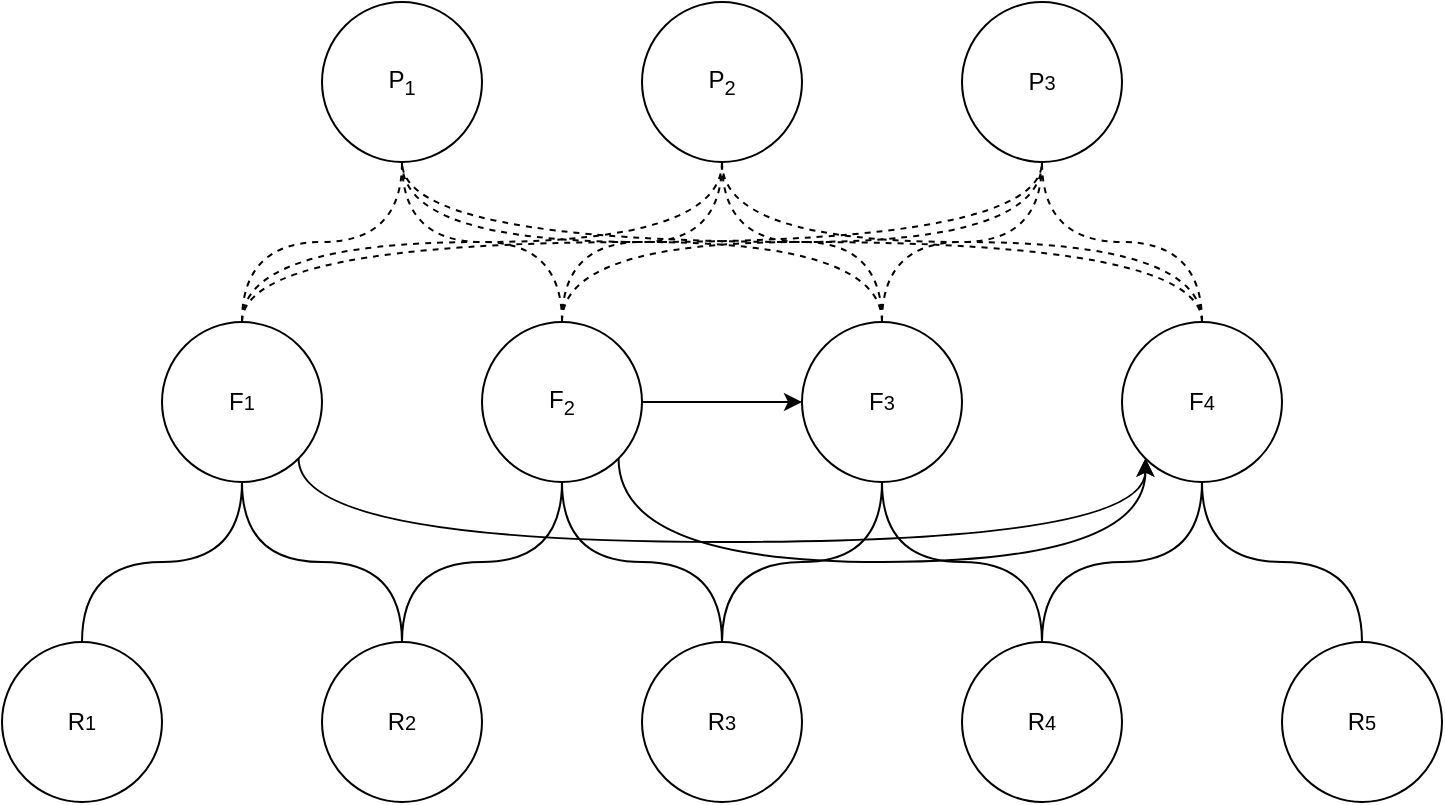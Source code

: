 <mxfile version="24.7.8">
  <diagram name="Страница — 1" id="dNB7IW68-rinD226dug3">
    <mxGraphModel dx="876" dy="522" grid="1" gridSize="10" guides="1" tooltips="1" connect="1" arrows="1" fold="1" page="1" pageScale="1" pageWidth="827" pageHeight="1169" math="0" shadow="0">
      <root>
        <mxCell id="0" />
        <mxCell id="1" parent="0" />
        <mxCell id="tZ8058wf7Hj-AA14sAlN-2" value="P&lt;sub&gt;1&lt;/sub&gt;" style="ellipse;whiteSpace=wrap;html=1;aspect=fixed;" parent="1" vertex="1">
          <mxGeometry x="200" y="160" width="80" height="80" as="geometry" />
        </mxCell>
        <mxCell id="tZ8058wf7Hj-AA14sAlN-3" value="P&lt;sub&gt;2&lt;/sub&gt;" style="ellipse;whiteSpace=wrap;html=1;aspect=fixed;" parent="1" vertex="1">
          <mxGeometry x="360" y="160" width="80" height="80" as="geometry" />
        </mxCell>
        <mxCell id="tZ8058wf7Hj-AA14sAlN-4" value="P&lt;span style=&quot;font-size: 10px;&quot;&gt;3&lt;/span&gt;" style="ellipse;whiteSpace=wrap;html=1;aspect=fixed;" parent="1" vertex="1">
          <mxGeometry x="520" y="160" width="80" height="80" as="geometry" />
        </mxCell>
        <mxCell id="tZ8058wf7Hj-AA14sAlN-23" style="edgeStyle=orthogonalEdgeStyle;curved=1;rounded=0;orthogonalLoop=1;jettySize=auto;html=1;exitX=1;exitY=0.5;exitDx=0;exitDy=0;entryX=0;entryY=0.5;entryDx=0;entryDy=0;" parent="1" source="tZ8058wf7Hj-AA14sAlN-5" target="tZ8058wf7Hj-AA14sAlN-7" edge="1">
          <mxGeometry relative="1" as="geometry" />
        </mxCell>
        <mxCell id="tZ8058wf7Hj-AA14sAlN-26" style="edgeStyle=orthogonalEdgeStyle;curved=1;rounded=0;orthogonalLoop=1;jettySize=auto;html=1;exitX=1;exitY=1;exitDx=0;exitDy=0;entryX=0;entryY=1;entryDx=0;entryDy=0;elbow=vertical;" parent="1" source="tZ8058wf7Hj-AA14sAlN-5" target="tZ8058wf7Hj-AA14sAlN-8" edge="1">
          <mxGeometry relative="1" as="geometry">
            <Array as="points">
              <mxPoint x="348" y="440" />
              <mxPoint x="612" y="440" />
            </Array>
          </mxGeometry>
        </mxCell>
        <mxCell id="tZ8058wf7Hj-AA14sAlN-30" style="edgeStyle=orthogonalEdgeStyle;curved=1;rounded=0;orthogonalLoop=1;jettySize=auto;html=1;exitX=0.5;exitY=0;exitDx=0;exitDy=0;entryX=0.5;entryY=1;entryDx=0;entryDy=0;elbow=vertical;dashed=1;endArrow=none;endFill=0;" parent="1" source="tZ8058wf7Hj-AA14sAlN-5" target="tZ8058wf7Hj-AA14sAlN-2" edge="1">
          <mxGeometry relative="1" as="geometry" />
        </mxCell>
        <mxCell id="tZ8058wf7Hj-AA14sAlN-32" style="edgeStyle=orthogonalEdgeStyle;curved=1;rounded=0;orthogonalLoop=1;jettySize=auto;html=1;exitX=0.5;exitY=0;exitDx=0;exitDy=0;entryX=0.5;entryY=1;entryDx=0;entryDy=0;elbow=vertical;endArrow=none;endFill=0;dashed=1;" parent="1" source="tZ8058wf7Hj-AA14sAlN-5" target="tZ8058wf7Hj-AA14sAlN-3" edge="1">
          <mxGeometry relative="1" as="geometry" />
        </mxCell>
        <mxCell id="tZ8058wf7Hj-AA14sAlN-33" style="edgeStyle=orthogonalEdgeStyle;curved=1;rounded=0;orthogonalLoop=1;jettySize=auto;html=1;exitX=0.5;exitY=0;exitDx=0;exitDy=0;entryX=0.5;entryY=1;entryDx=0;entryDy=0;elbow=vertical;endArrow=none;endFill=0;dashed=1;" parent="1" source="tZ8058wf7Hj-AA14sAlN-5" target="tZ8058wf7Hj-AA14sAlN-4" edge="1">
          <mxGeometry relative="1" as="geometry" />
        </mxCell>
        <mxCell id="tZ8058wf7Hj-AA14sAlN-5" value="F&lt;sub&gt;2&lt;/sub&gt;" style="ellipse;whiteSpace=wrap;html=1;aspect=fixed;" parent="1" vertex="1">
          <mxGeometry x="280" y="320" width="80" height="80" as="geometry" />
        </mxCell>
        <mxCell id="tZ8058wf7Hj-AA14sAlN-27" style="edgeStyle=orthogonalEdgeStyle;curved=1;rounded=0;orthogonalLoop=1;jettySize=auto;html=1;exitX=0.5;exitY=0;exitDx=0;exitDy=0;entryX=0.5;entryY=1;entryDx=0;entryDy=0;elbow=vertical;endArrow=none;endFill=0;dashed=1;" parent="1" source="tZ8058wf7Hj-AA14sAlN-6" target="tZ8058wf7Hj-AA14sAlN-2" edge="1">
          <mxGeometry relative="1" as="geometry" />
        </mxCell>
        <mxCell id="tZ8058wf7Hj-AA14sAlN-28" style="edgeStyle=orthogonalEdgeStyle;curved=1;rounded=0;orthogonalLoop=1;jettySize=auto;html=1;exitX=0.5;exitY=0;exitDx=0;exitDy=0;entryX=0.5;entryY=1;entryDx=0;entryDy=0;elbow=vertical;endArrow=none;endFill=0;dashed=1;" parent="1" source="tZ8058wf7Hj-AA14sAlN-6" target="tZ8058wf7Hj-AA14sAlN-3" edge="1">
          <mxGeometry relative="1" as="geometry" />
        </mxCell>
        <mxCell id="tZ8058wf7Hj-AA14sAlN-29" style="edgeStyle=orthogonalEdgeStyle;curved=1;rounded=0;orthogonalLoop=1;jettySize=auto;html=1;exitX=0.5;exitY=0;exitDx=0;exitDy=0;entryX=0.5;entryY=1;entryDx=0;entryDy=0;elbow=vertical;endArrow=none;endFill=0;dashed=1;" parent="1" source="tZ8058wf7Hj-AA14sAlN-6" target="tZ8058wf7Hj-AA14sAlN-4" edge="1">
          <mxGeometry relative="1" as="geometry" />
        </mxCell>
        <mxCell id="w5VJsp9TO4POF9muKPdQ-1" style="edgeStyle=orthogonalEdgeStyle;curved=1;rounded=0;orthogonalLoop=1;jettySize=auto;html=1;exitX=1;exitY=1;exitDx=0;exitDy=0;entryX=0;entryY=1;entryDx=0;entryDy=0;" edge="1" parent="1" source="tZ8058wf7Hj-AA14sAlN-6" target="tZ8058wf7Hj-AA14sAlN-8">
          <mxGeometry relative="1" as="geometry">
            <Array as="points">
              <mxPoint x="188" y="430" />
              <mxPoint x="612" y="430" />
            </Array>
          </mxGeometry>
        </mxCell>
        <mxCell id="tZ8058wf7Hj-AA14sAlN-6" value="F&lt;span style=&quot;font-size: 10px;&quot;&gt;1&lt;/span&gt;" style="ellipse;whiteSpace=wrap;html=1;aspect=fixed;" parent="1" vertex="1">
          <mxGeometry x="120" y="320" width="80" height="80" as="geometry" />
        </mxCell>
        <mxCell id="tZ8058wf7Hj-AA14sAlN-34" style="edgeStyle=orthogonalEdgeStyle;curved=1;rounded=0;orthogonalLoop=1;jettySize=auto;html=1;exitX=0.5;exitY=0;exitDx=0;exitDy=0;entryX=0.5;entryY=1;entryDx=0;entryDy=0;elbow=vertical;endArrow=none;endFill=0;dashed=1;" parent="1" source="tZ8058wf7Hj-AA14sAlN-7" target="tZ8058wf7Hj-AA14sAlN-2" edge="1">
          <mxGeometry relative="1" as="geometry" />
        </mxCell>
        <mxCell id="tZ8058wf7Hj-AA14sAlN-35" style="edgeStyle=orthogonalEdgeStyle;curved=1;rounded=0;orthogonalLoop=1;jettySize=auto;html=1;exitX=0.5;exitY=0;exitDx=0;exitDy=0;entryX=0.5;entryY=1;entryDx=0;entryDy=0;elbow=vertical;endArrow=none;endFill=0;dashed=1;" parent="1" source="tZ8058wf7Hj-AA14sAlN-7" target="tZ8058wf7Hj-AA14sAlN-3" edge="1">
          <mxGeometry relative="1" as="geometry" />
        </mxCell>
        <mxCell id="tZ8058wf7Hj-AA14sAlN-36" style="edgeStyle=orthogonalEdgeStyle;curved=1;rounded=0;orthogonalLoop=1;jettySize=auto;html=1;exitX=0.5;exitY=0;exitDx=0;exitDy=0;entryX=0.5;entryY=1;entryDx=0;entryDy=0;elbow=vertical;endArrow=none;endFill=0;dashed=1;" parent="1" source="tZ8058wf7Hj-AA14sAlN-7" target="tZ8058wf7Hj-AA14sAlN-4" edge="1">
          <mxGeometry relative="1" as="geometry" />
        </mxCell>
        <mxCell id="tZ8058wf7Hj-AA14sAlN-7" value="F&lt;span style=&quot;font-size: 10px;&quot;&gt;3&lt;/span&gt;" style="ellipse;whiteSpace=wrap;html=1;aspect=fixed;" parent="1" vertex="1">
          <mxGeometry x="440" y="320" width="80" height="80" as="geometry" />
        </mxCell>
        <mxCell id="tZ8058wf7Hj-AA14sAlN-37" style="edgeStyle=orthogonalEdgeStyle;curved=1;rounded=0;orthogonalLoop=1;jettySize=auto;html=1;exitX=0.5;exitY=0;exitDx=0;exitDy=0;entryX=0.5;entryY=1;entryDx=0;entryDy=0;elbow=vertical;endArrow=none;endFill=0;dashed=1;" parent="1" source="tZ8058wf7Hj-AA14sAlN-8" target="tZ8058wf7Hj-AA14sAlN-2" edge="1">
          <mxGeometry relative="1" as="geometry" />
        </mxCell>
        <mxCell id="tZ8058wf7Hj-AA14sAlN-38" style="edgeStyle=orthogonalEdgeStyle;curved=1;rounded=0;orthogonalLoop=1;jettySize=auto;html=1;exitX=0.5;exitY=0;exitDx=0;exitDy=0;entryX=0.5;entryY=1;entryDx=0;entryDy=0;elbow=vertical;endArrow=none;endFill=0;dashed=1;" parent="1" source="tZ8058wf7Hj-AA14sAlN-8" target="tZ8058wf7Hj-AA14sAlN-3" edge="1">
          <mxGeometry relative="1" as="geometry" />
        </mxCell>
        <mxCell id="tZ8058wf7Hj-AA14sAlN-39" style="edgeStyle=orthogonalEdgeStyle;curved=1;rounded=0;orthogonalLoop=1;jettySize=auto;html=1;exitX=0.5;exitY=0;exitDx=0;exitDy=0;entryX=0.5;entryY=1;entryDx=0;entryDy=0;elbow=vertical;endArrow=none;endFill=0;dashed=1;" parent="1" source="tZ8058wf7Hj-AA14sAlN-8" target="tZ8058wf7Hj-AA14sAlN-4" edge="1">
          <mxGeometry relative="1" as="geometry" />
        </mxCell>
        <mxCell id="tZ8058wf7Hj-AA14sAlN-8" value="F&lt;span style=&quot;font-size: 10px;&quot;&gt;4&lt;/span&gt;" style="ellipse;whiteSpace=wrap;html=1;aspect=fixed;" parent="1" vertex="1">
          <mxGeometry x="600" y="320" width="80" height="80" as="geometry" />
        </mxCell>
        <mxCell id="tZ8058wf7Hj-AA14sAlN-14" style="edgeStyle=orthogonalEdgeStyle;curved=1;rounded=0;orthogonalLoop=1;jettySize=auto;html=1;exitX=0.5;exitY=0;exitDx=0;exitDy=0;entryX=0.5;entryY=1;entryDx=0;entryDy=0;endArrow=none;endFill=0;" parent="1" source="tZ8058wf7Hj-AA14sAlN-9" target="tZ8058wf7Hj-AA14sAlN-6" edge="1">
          <mxGeometry relative="1" as="geometry" />
        </mxCell>
        <mxCell id="tZ8058wf7Hj-AA14sAlN-9" value="R&lt;span style=&quot;font-size: 10px;&quot;&gt;1&lt;/span&gt;" style="ellipse;whiteSpace=wrap;html=1;aspect=fixed;" parent="1" vertex="1">
          <mxGeometry x="40" y="480" width="80" height="80" as="geometry" />
        </mxCell>
        <mxCell id="tZ8058wf7Hj-AA14sAlN-15" style="edgeStyle=orthogonalEdgeStyle;curved=1;rounded=0;orthogonalLoop=1;jettySize=auto;html=1;exitX=0.5;exitY=0;exitDx=0;exitDy=0;entryX=0.5;entryY=1;entryDx=0;entryDy=0;endArrow=none;endFill=0;" parent="1" source="tZ8058wf7Hj-AA14sAlN-10" target="tZ8058wf7Hj-AA14sAlN-6" edge="1">
          <mxGeometry relative="1" as="geometry" />
        </mxCell>
        <mxCell id="tZ8058wf7Hj-AA14sAlN-16" style="edgeStyle=orthogonalEdgeStyle;curved=1;rounded=0;orthogonalLoop=1;jettySize=auto;html=1;exitX=0.5;exitY=0;exitDx=0;exitDy=0;entryX=0.5;entryY=1;entryDx=0;entryDy=0;endArrow=none;endFill=0;" parent="1" source="tZ8058wf7Hj-AA14sAlN-10" target="tZ8058wf7Hj-AA14sAlN-5" edge="1">
          <mxGeometry relative="1" as="geometry" />
        </mxCell>
        <mxCell id="tZ8058wf7Hj-AA14sAlN-10" value="R&lt;span style=&quot;font-size: 10px;&quot;&gt;2&lt;/span&gt;" style="ellipse;whiteSpace=wrap;html=1;aspect=fixed;" parent="1" vertex="1">
          <mxGeometry x="200" y="480" width="80" height="80" as="geometry" />
        </mxCell>
        <mxCell id="tZ8058wf7Hj-AA14sAlN-17" style="edgeStyle=orthogonalEdgeStyle;curved=1;rounded=0;orthogonalLoop=1;jettySize=auto;html=1;exitX=0.5;exitY=0;exitDx=0;exitDy=0;entryX=0.5;entryY=1;entryDx=0;entryDy=0;endArrow=none;endFill=0;" parent="1" source="tZ8058wf7Hj-AA14sAlN-11" target="tZ8058wf7Hj-AA14sAlN-5" edge="1">
          <mxGeometry relative="1" as="geometry" />
        </mxCell>
        <mxCell id="tZ8058wf7Hj-AA14sAlN-18" style="edgeStyle=orthogonalEdgeStyle;curved=1;rounded=0;orthogonalLoop=1;jettySize=auto;html=1;exitX=0.5;exitY=0;exitDx=0;exitDy=0;entryX=0.5;entryY=1;entryDx=0;entryDy=0;endArrow=none;endFill=0;" parent="1" source="tZ8058wf7Hj-AA14sAlN-11" target="tZ8058wf7Hj-AA14sAlN-7" edge="1">
          <mxGeometry relative="1" as="geometry" />
        </mxCell>
        <mxCell id="tZ8058wf7Hj-AA14sAlN-11" value="R&lt;span style=&quot;font-size: 10px;&quot;&gt;3&lt;/span&gt;" style="ellipse;whiteSpace=wrap;html=1;aspect=fixed;" parent="1" vertex="1">
          <mxGeometry x="360" y="480" width="80" height="80" as="geometry" />
        </mxCell>
        <mxCell id="tZ8058wf7Hj-AA14sAlN-19" style="edgeStyle=orthogonalEdgeStyle;curved=1;rounded=0;orthogonalLoop=1;jettySize=auto;html=1;exitX=0.5;exitY=0;exitDx=0;exitDy=0;entryX=0.5;entryY=1;entryDx=0;entryDy=0;endArrow=none;endFill=0;" parent="1" source="tZ8058wf7Hj-AA14sAlN-12" target="tZ8058wf7Hj-AA14sAlN-7" edge="1">
          <mxGeometry relative="1" as="geometry" />
        </mxCell>
        <mxCell id="tZ8058wf7Hj-AA14sAlN-20" style="edgeStyle=orthogonalEdgeStyle;curved=1;rounded=0;orthogonalLoop=1;jettySize=auto;html=1;exitX=0.5;exitY=0;exitDx=0;exitDy=0;entryX=0.5;entryY=1;entryDx=0;entryDy=0;endArrow=none;endFill=0;" parent="1" source="tZ8058wf7Hj-AA14sAlN-12" target="tZ8058wf7Hj-AA14sAlN-8" edge="1">
          <mxGeometry relative="1" as="geometry" />
        </mxCell>
        <mxCell id="tZ8058wf7Hj-AA14sAlN-12" value="R&lt;span style=&quot;font-size: 10px;&quot;&gt;4&lt;/span&gt;" style="ellipse;whiteSpace=wrap;html=1;aspect=fixed;" parent="1" vertex="1">
          <mxGeometry x="520" y="480" width="80" height="80" as="geometry" />
        </mxCell>
        <mxCell id="tZ8058wf7Hj-AA14sAlN-21" style="edgeStyle=orthogonalEdgeStyle;curved=1;rounded=0;orthogonalLoop=1;jettySize=auto;html=1;exitX=0.5;exitY=0;exitDx=0;exitDy=0;entryX=0.5;entryY=1;entryDx=0;entryDy=0;endArrow=none;endFill=0;" parent="1" source="tZ8058wf7Hj-AA14sAlN-13" target="tZ8058wf7Hj-AA14sAlN-8" edge="1">
          <mxGeometry relative="1" as="geometry" />
        </mxCell>
        <mxCell id="tZ8058wf7Hj-AA14sAlN-13" value="R&lt;span style=&quot;font-size: 10px;&quot;&gt;5&lt;/span&gt;" style="ellipse;whiteSpace=wrap;html=1;aspect=fixed;" parent="1" vertex="1">
          <mxGeometry x="680" y="480" width="80" height="80" as="geometry" />
        </mxCell>
      </root>
    </mxGraphModel>
  </diagram>
</mxfile>
